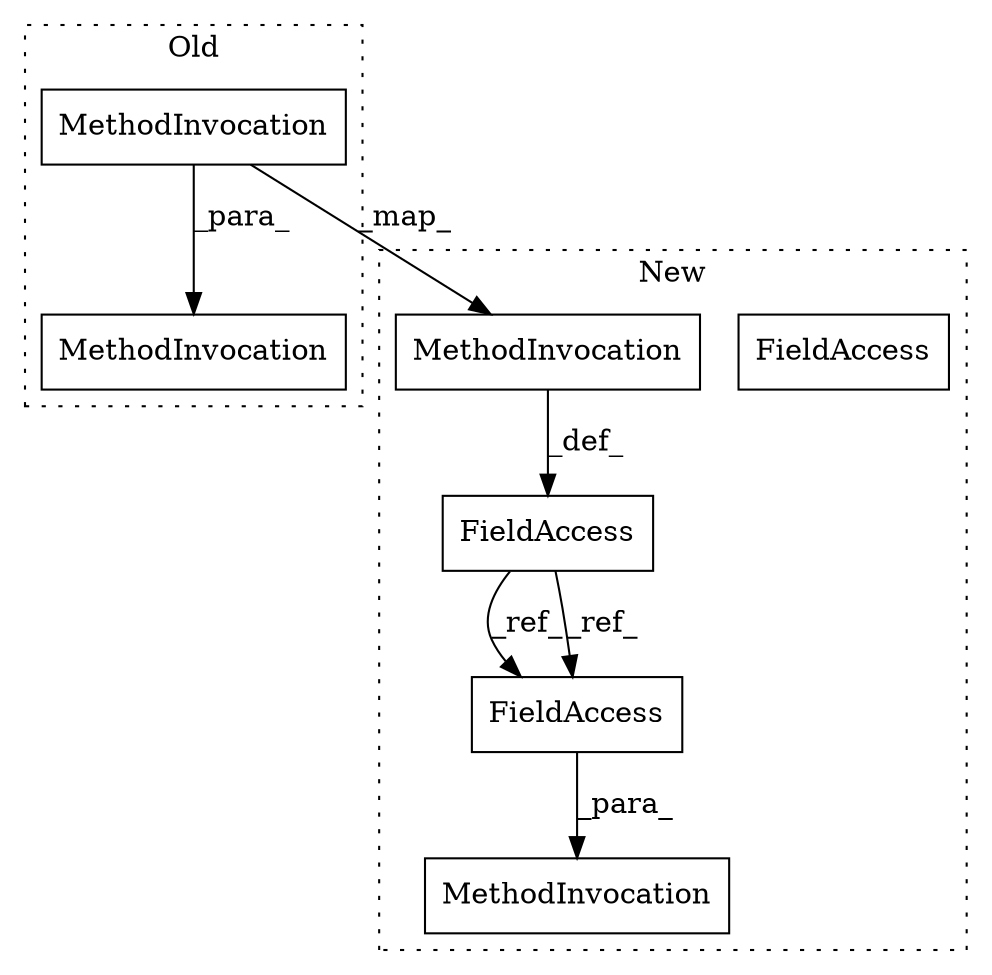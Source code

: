 digraph G {
subgraph cluster0 {
4 [label="MethodInvocation" a="32" s="674,702" l="13,1" shape="box"];
6 [label="MethodInvocation" a="32" s="663,703" l="6,1" shape="box"];
label = "Old";
style="dotted";
}
subgraph cluster1 {
1 [label="FieldAccess" a="22" s="720" l="10" shape="box"];
2 [label="FieldAccess" a="22" s="720" l="10" shape="box"];
3 [label="FieldAccess" a="22" s="663" l="10" shape="box"];
5 [label="MethodInvocation" a="32" s="714,736" l="6,1" shape="box"];
7 [label="MethodInvocation" a="32" s="679,707" l="13,1" shape="box"];
label = "New";
style="dotted";
}
1 -> 5 [label="_para_"];
3 -> 1 [label="_ref_"];
3 -> 1 [label="_ref_"];
4 -> 6 [label="_para_"];
4 -> 7 [label="_map_"];
7 -> 3 [label="_def_"];
}